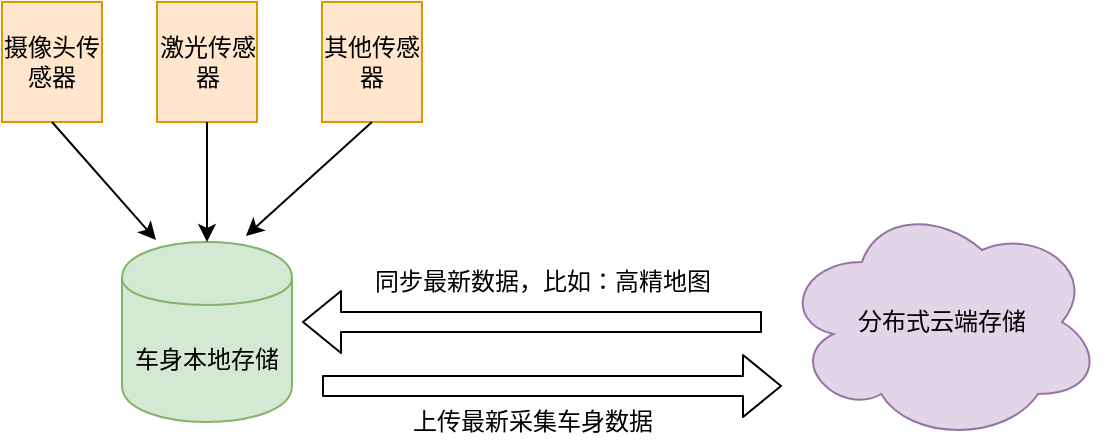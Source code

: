 <mxfile version="12.3.9" type="github" pages="1">
  <diagram id="D863qstZuLOjFjRP0NJ3" name="Page-1">
    <mxGraphModel dx="786" dy="460" grid="1" gridSize="10" guides="1" tooltips="1" connect="1" arrows="1" fold="1" page="1" pageScale="1" pageWidth="850" pageHeight="1100" math="0" shadow="0">
      <root>
        <mxCell id="0"/>
        <mxCell id="1" parent="0"/>
        <mxCell id="V-gPwlQsQdfMuetmsSFg-1" value="车身本地存储" style="shape=cylinder;whiteSpace=wrap;html=1;boundedLbl=1;backgroundOutline=1;fillColor=#d5e8d4;strokeColor=#82b366;" vertex="1" parent="1">
          <mxGeometry x="220" y="300" width="85" height="90" as="geometry"/>
        </mxCell>
        <mxCell id="V-gPwlQsQdfMuetmsSFg-2" value="摄像头传感器" style="rounded=0;whiteSpace=wrap;html=1;fillColor=#ffe6cc;strokeColor=#d79b00;" vertex="1" parent="1">
          <mxGeometry x="160" y="180" width="50" height="60" as="geometry"/>
        </mxCell>
        <mxCell id="V-gPwlQsQdfMuetmsSFg-3" value="激光传感器" style="rounded=0;whiteSpace=wrap;html=1;fillColor=#ffe6cc;strokeColor=#d79b00;" vertex="1" parent="1">
          <mxGeometry x="237.5" y="180" width="50" height="60" as="geometry"/>
        </mxCell>
        <mxCell id="V-gPwlQsQdfMuetmsSFg-4" value="其他传感器" style="rounded=0;whiteSpace=wrap;html=1;fillColor=#ffe6cc;strokeColor=#d79b00;" vertex="1" parent="1">
          <mxGeometry x="320" y="180" width="50" height="60" as="geometry"/>
        </mxCell>
        <mxCell id="V-gPwlQsQdfMuetmsSFg-5" value="" style="endArrow=classic;html=1;entryX=0.2;entryY=-0.011;entryDx=0;entryDy=0;entryPerimeter=0;exitX=0.5;exitY=1;exitDx=0;exitDy=0;" edge="1" parent="1" source="V-gPwlQsQdfMuetmsSFg-2" target="V-gPwlQsQdfMuetmsSFg-1">
          <mxGeometry width="50" height="50" relative="1" as="geometry">
            <mxPoint x="210" y="300" as="sourcePoint"/>
            <mxPoint x="260" y="250" as="targetPoint"/>
          </mxGeometry>
        </mxCell>
        <mxCell id="V-gPwlQsQdfMuetmsSFg-6" value="" style="endArrow=classic;html=1;entryX=0.5;entryY=0;entryDx=0;entryDy=0;exitX=0.5;exitY=1;exitDx=0;exitDy=0;" edge="1" parent="1" source="V-gPwlQsQdfMuetmsSFg-3" target="V-gPwlQsQdfMuetmsSFg-1">
          <mxGeometry width="50" height="50" relative="1" as="geometry">
            <mxPoint x="215" y="250" as="sourcePoint"/>
            <mxPoint x="250.02" y="324" as="targetPoint"/>
          </mxGeometry>
        </mxCell>
        <mxCell id="V-gPwlQsQdfMuetmsSFg-7" value="" style="endArrow=classic;html=1;entryX=0.729;entryY=-0.033;entryDx=0;entryDy=0;exitX=0.5;exitY=1;exitDx=0;exitDy=0;entryPerimeter=0;" edge="1" parent="1" source="V-gPwlQsQdfMuetmsSFg-4" target="V-gPwlQsQdfMuetmsSFg-1">
          <mxGeometry width="50" height="50" relative="1" as="geometry">
            <mxPoint x="285" y="250" as="sourcePoint"/>
            <mxPoint x="285" y="310" as="targetPoint"/>
          </mxGeometry>
        </mxCell>
        <mxCell id="V-gPwlQsQdfMuetmsSFg-8" value="分布式云端存储" style="ellipse;shape=cloud;whiteSpace=wrap;html=1;fillColor=#e1d5e7;strokeColor=#9673a6;" vertex="1" parent="1">
          <mxGeometry x="550" y="280" width="160" height="120" as="geometry"/>
        </mxCell>
        <mxCell id="V-gPwlQsQdfMuetmsSFg-11" value="" style="shape=flexArrow;endArrow=classic;html=1;" edge="1" parent="1">
          <mxGeometry width="50" height="50" relative="1" as="geometry">
            <mxPoint x="540" y="340" as="sourcePoint"/>
            <mxPoint x="310" y="340" as="targetPoint"/>
          </mxGeometry>
        </mxCell>
        <mxCell id="V-gPwlQsQdfMuetmsSFg-12" value="同步最新数据，比如：高精地图" style="text;html=1;align=center;verticalAlign=middle;resizable=0;points=[];;labelBackgroundColor=#ffffff;" vertex="1" connectable="0" parent="V-gPwlQsQdfMuetmsSFg-11">
          <mxGeometry x="-0.289" y="-4" relative="1" as="geometry">
            <mxPoint x="-28" y="-16" as="offset"/>
          </mxGeometry>
        </mxCell>
        <mxCell id="V-gPwlQsQdfMuetmsSFg-13" value="" style="shape=flexArrow;endArrow=classic;html=1;" edge="1" parent="1">
          <mxGeometry width="50" height="50" relative="1" as="geometry">
            <mxPoint x="320" y="372" as="sourcePoint"/>
            <mxPoint x="550" y="372" as="targetPoint"/>
          </mxGeometry>
        </mxCell>
        <mxCell id="V-gPwlQsQdfMuetmsSFg-14" value="上传最新采集车身数据" style="text;html=1;align=center;verticalAlign=middle;resizable=0;points=[];;labelBackgroundColor=#ffffff;" vertex="1" connectable="0" parent="V-gPwlQsQdfMuetmsSFg-13">
          <mxGeometry x="-0.07" y="1" relative="1" as="geometry">
            <mxPoint x="-2" y="19" as="offset"/>
          </mxGeometry>
        </mxCell>
      </root>
    </mxGraphModel>
  </diagram>
</mxfile>
